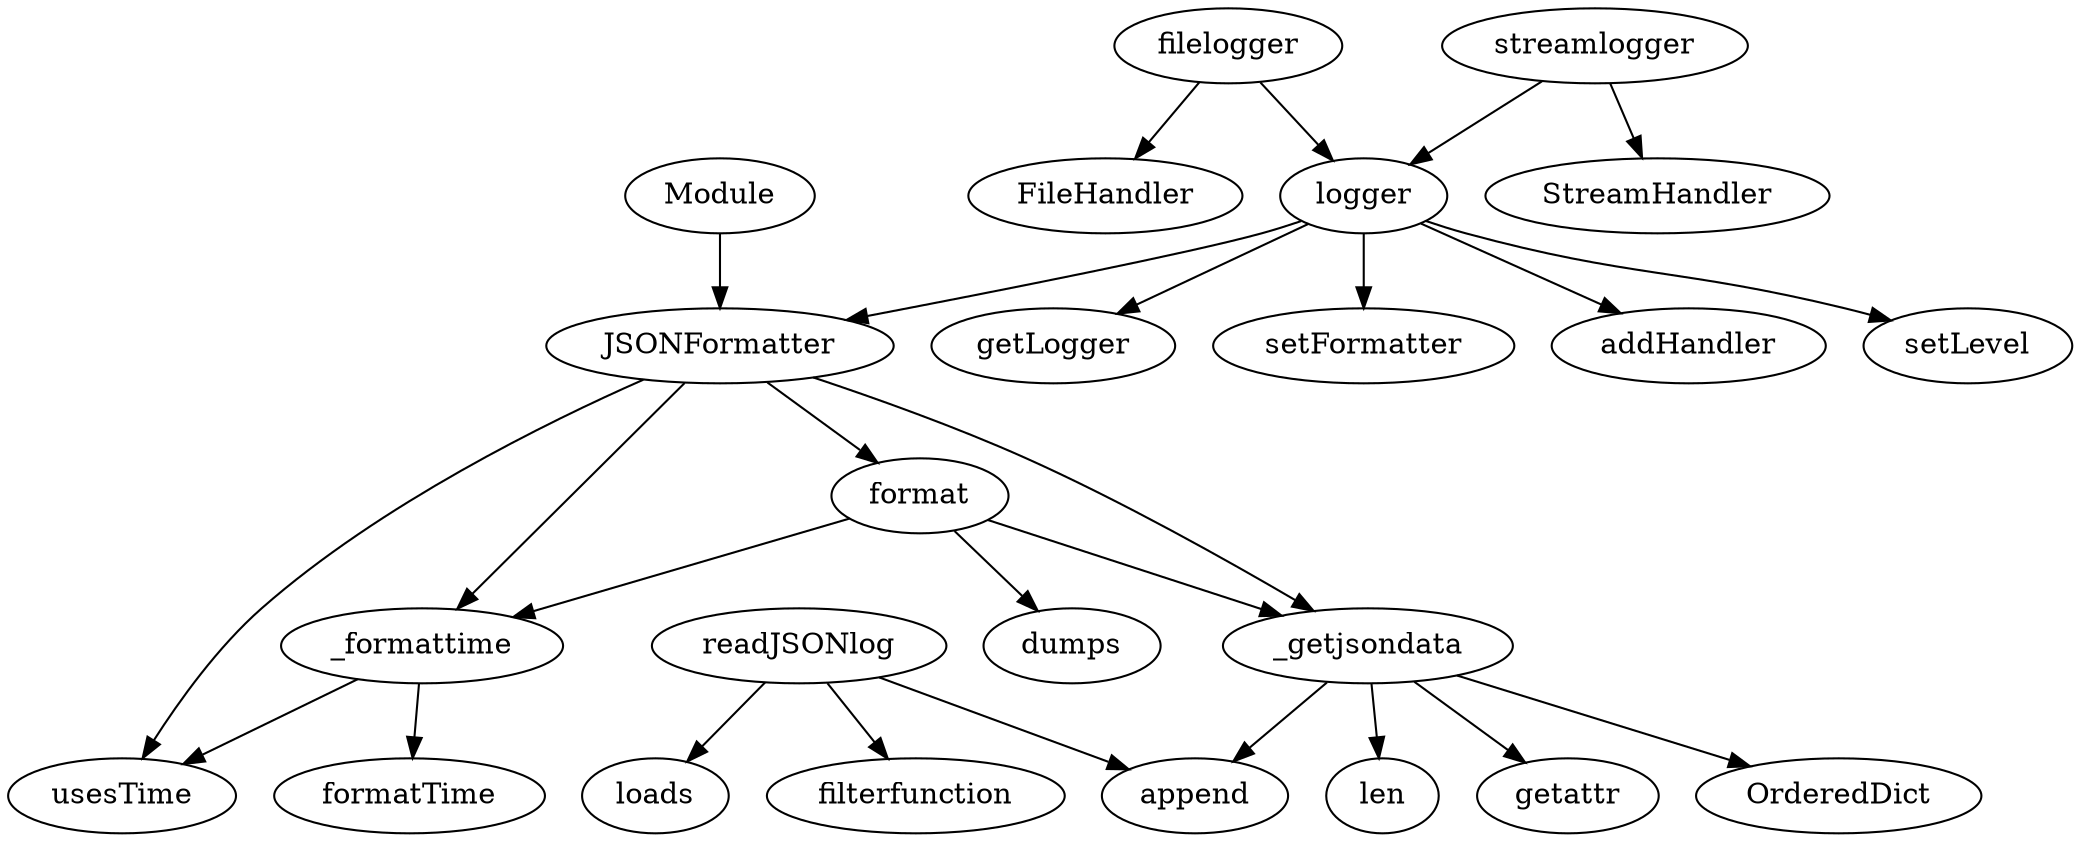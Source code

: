 strict digraph  {
logger;
getLogger;
JSONFormatter;
setFormatter;
addHandler;
setLevel;
filelogger;
FileHandler;
streamlogger;
StreamHandler;
readJSONlog;
loads;
filterfunction;
append;
usesTime;
_formattime;
formatTime;
_getjsondata;
len;
getattr;
OrderedDict;
format;
dumps;
Module;
logger -> getLogger;
logger -> JSONFormatter;
logger -> setFormatter;
logger -> addHandler;
logger -> setLevel;
JSONFormatter -> usesTime;
JSONFormatter -> _formattime;
JSONFormatter -> _getjsondata;
JSONFormatter -> format;
filelogger -> FileHandler;
filelogger -> logger;
streamlogger -> StreamHandler;
streamlogger -> logger;
readJSONlog -> loads;
readJSONlog -> filterfunction;
readJSONlog -> append;
_formattime -> usesTime;
_formattime -> formatTime;
_getjsondata -> len;
_getjsondata -> append;
_getjsondata -> getattr;
_getjsondata -> OrderedDict;
format -> _formattime;
format -> _getjsondata;
format -> dumps;
Module -> JSONFormatter;
}
